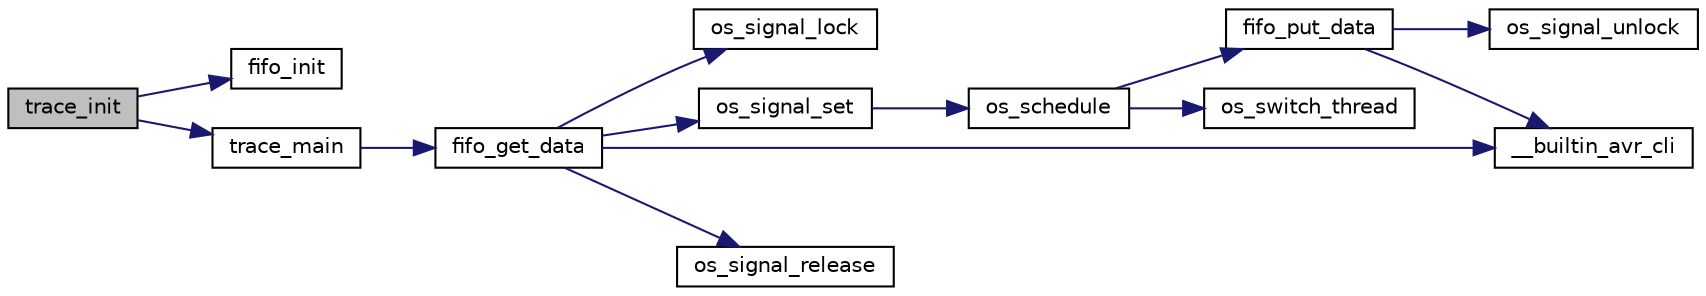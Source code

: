 digraph G
{
  edge [fontname="Helvetica",fontsize="10",labelfontname="Helvetica",labelfontsize="10"];
  node [fontname="Helvetica",fontsize="10",shape=record];
  rankdir="LR";
  Node1 [label="trace_init",height=0.2,width=0.4,color="black", fillcolor="grey75", style="filled" fontcolor="black"];
  Node1 -> Node2 [color="midnightblue",fontsize="10",style="solid",fontname="Helvetica"];
  Node2 [label="fifo_init",height=0.2,width=0.4,color="black", fillcolor="white", style="filled",URL="$fifo_8c.html#a125e7099a807c9ec1e62227f84723248"];
  Node1 -> Node3 [color="midnightblue",fontsize="10",style="solid",fontname="Helvetica"];
  Node3 [label="trace_main",height=0.2,width=0.4,color="black", fillcolor="white", style="filled",URL="$trace_8c.html#aaf256c21b1f3bbc80ca0fda440431bc3",tooltip="Trace-Thread, der die Daten des Puffers in eine Datei schreibt."];
  Node3 -> Node4 [color="midnightblue",fontsize="10",style="solid",fontname="Helvetica"];
  Node4 [label="fifo_get_data",height=0.2,width=0.4,color="black", fillcolor="white", style="filled",URL="$fifo_8c.html#ac4fa5e37b6f7988d56cae519d4ca33b7",tooltip="Liefert length Bytes aus der FIFO."];
  Node4 -> Node5 [color="midnightblue",fontsize="10",style="solid",fontname="Helvetica"];
  Node5 [label="os_signal_lock",height=0.2,width=0.4,color="black", fillcolor="white", style="filled",URL="$os__thread__pc_8c.html#ae59b1320daae9dc263c512b326e91c00"];
  Node4 -> Node6 [color="midnightblue",fontsize="10",style="solid",fontname="Helvetica"];
  Node6 [label="os_signal_set",height=0.2,width=0.4,color="black", fillcolor="white", style="filled",URL="$os__thread_8h.html#aa62b6d29ae00ff288fd8969807a62b06"];
  Node6 -> Node7 [color="midnightblue",fontsize="10",style="solid",fontname="Helvetica"];
  Node7 [label="os_schedule",height=0.2,width=0.4,color="black", fillcolor="white", style="filled",URL="$os__scheduler_8h.html#aaf0ea29568109bcdfb1d527f223accad"];
  Node7 -> Node8 [color="midnightblue",fontsize="10",style="solid",fontname="Helvetica"];
  Node8 [label="fifo_put_data",height=0.2,width=0.4,color="black", fillcolor="white", style="filled",URL="$fifo_8c.html#a7b3f9ad457273c9717bff49113c84250"];
  Node8 -> Node9 [color="midnightblue",fontsize="10",style="solid",fontname="Helvetica"];
  Node9 [label="__builtin_avr_cli",height=0.2,width=0.4,color="black", fillcolor="white", style="filled",URL="$builtins_8h.html#a41590bd57be6a89c1b9bcafe523207f2",tooltip="Disables all interrupts by clearing the global interrupt mask."];
  Node8 -> Node10 [color="midnightblue",fontsize="10",style="solid",fontname="Helvetica"];
  Node10 [label="os_signal_unlock",height=0.2,width=0.4,color="black", fillcolor="white", style="filled",URL="$os__thread__pc_8c.html#aa0b166109be9754de9b8b863b8d197c7"];
  Node7 -> Node11 [color="midnightblue",fontsize="10",style="solid",fontname="Helvetica"];
  Node11 [label="os_switch_thread",height=0.2,width=0.4,color="black", fillcolor="white", style="filled",URL="$os__thread_8h.html#afa82438e9832609bc5ffbddad166e1b7"];
  Node4 -> Node12 [color="midnightblue",fontsize="10",style="solid",fontname="Helvetica"];
  Node12 [label="os_signal_release",height=0.2,width=0.4,color="black", fillcolor="white", style="filled",URL="$os__thread__pc_8c.html#a6fad7ee5233ef39834eb7afc437b0105"];
  Node4 -> Node9 [color="midnightblue",fontsize="10",style="solid",fontname="Helvetica"];
}
